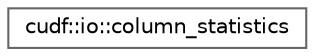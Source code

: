 digraph "类继承关系图"
{
 // LATEX_PDF_SIZE
  bgcolor="transparent";
  edge [fontname=Helvetica,fontsize=10,labelfontname=Helvetica,labelfontsize=10];
  node [fontname=Helvetica,fontsize=10,shape=box,height=0.2,width=0.4];
  rankdir="LR";
  Node0 [id="Node000000",label="cudf::io::column_statistics",height=0.2,width=0.4,color="grey40", fillcolor="white", style="filled",URL="$structcudf_1_1io_1_1column__statistics.html",tooltip="Contains per-column ORC statistics."];
}
